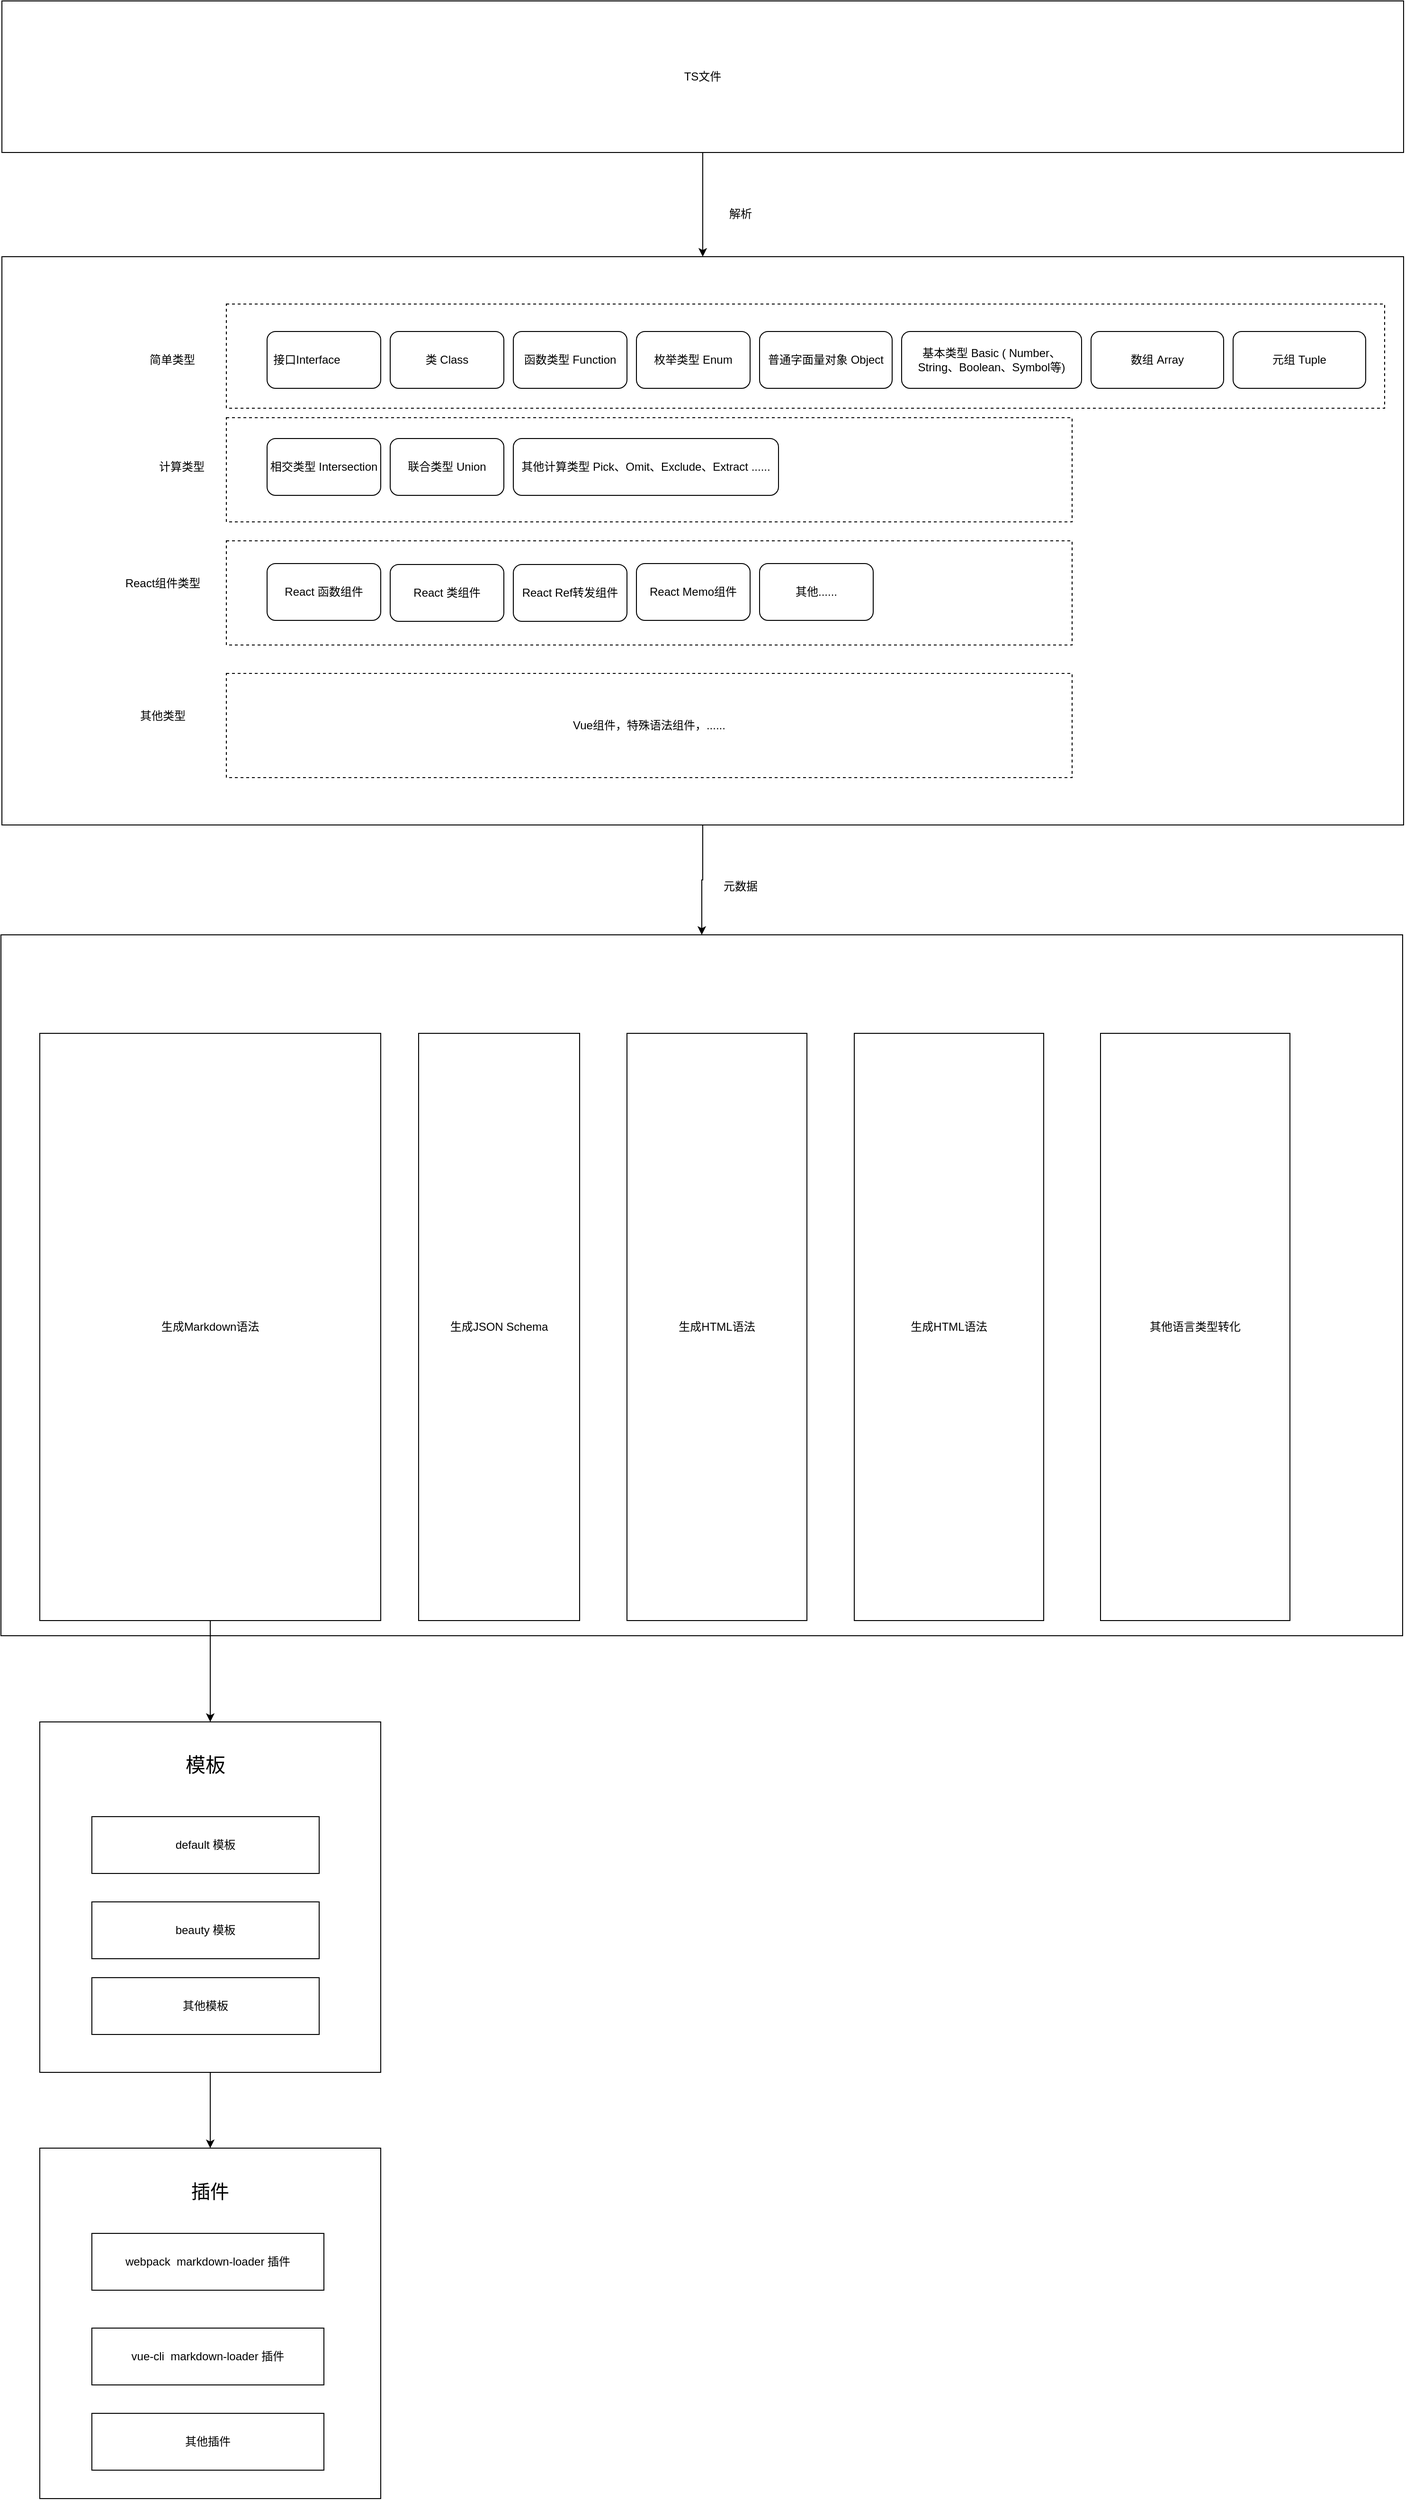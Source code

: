 <mxfile version="22.1.8" type="device">
  <diagram name="第 1 页" id="CzRw8dRNBoOvNQnOVpu5">
    <mxGraphModel dx="4558" dy="3632" grid="1" gridSize="10" guides="1" tooltips="1" connect="1" arrows="1" fold="1" page="1" pageScale="1" pageWidth="827" pageHeight="1169" math="0" shadow="0">
      <root>
        <mxCell id="0" />
        <mxCell id="1" parent="0" />
        <mxCell id="WGW1POP8CkVc3J7u1W-E-40" value="" style="edgeStyle=orthogonalEdgeStyle;rounded=0;orthogonalLoop=1;jettySize=auto;html=1;" edge="1" parent="1" source="WGW1POP8CkVc3J7u1W-E-8" target="WGW1POP8CkVc3J7u1W-E-39">
          <mxGeometry relative="1" as="geometry" />
        </mxCell>
        <mxCell id="WGW1POP8CkVc3J7u1W-E-8" value="" style="rounded=0;whiteSpace=wrap;html=1;" vertex="1" parent="1">
          <mxGeometry x="-10" y="90" width="1480" height="600" as="geometry" />
        </mxCell>
        <mxCell id="WGW1POP8CkVc3J7u1W-E-22" value="" style="rounded=0;whiteSpace=wrap;html=1;dashed=1;" vertex="1" parent="1">
          <mxGeometry x="227" y="140" width="1223" height="110" as="geometry" />
        </mxCell>
        <mxCell id="WGW1POP8CkVc3J7u1W-E-19" value="" style="rounded=0;whiteSpace=wrap;html=1;dashed=1;" vertex="1" parent="1">
          <mxGeometry x="227" y="260" width="893" height="110" as="geometry" />
        </mxCell>
        <mxCell id="WGW1POP8CkVc3J7u1W-E-5" value="" style="edgeStyle=orthogonalEdgeStyle;rounded=0;orthogonalLoop=1;jettySize=auto;html=1;" edge="1" parent="1" source="WGW1POP8CkVc3J7u1W-E-1" target="WGW1POP8CkVc3J7u1W-E-8">
          <mxGeometry relative="1" as="geometry">
            <mxPoint x="460" y="150" as="targetPoint" />
          </mxGeometry>
        </mxCell>
        <mxCell id="WGW1POP8CkVc3J7u1W-E-1" value="TS文件" style="rounded=0;whiteSpace=wrap;html=1;" vertex="1" parent="1">
          <mxGeometry x="-10" y="-180" width="1480" height="160" as="geometry" />
        </mxCell>
        <mxCell id="WGW1POP8CkVc3J7u1W-E-3" value="接口Interface&lt;span style=&quot;white-space: pre;&quot;&gt;&#x9;&lt;/span&gt;&lt;span style=&quot;white-space: pre;&quot;&gt;&#x9;&lt;/span&gt;" style="rounded=1;whiteSpace=wrap;html=1;" vertex="1" parent="1">
          <mxGeometry x="270" y="169" width="120" height="60" as="geometry" />
        </mxCell>
        <mxCell id="WGW1POP8CkVc3J7u1W-E-10" value="函数类型 Function" style="rounded=1;whiteSpace=wrap;html=1;" vertex="1" parent="1">
          <mxGeometry x="530" y="169" width="120" height="60" as="geometry" />
        </mxCell>
        <mxCell id="WGW1POP8CkVc3J7u1W-E-6" value="类 Class" style="rounded=1;whiteSpace=wrap;html=1;" vertex="1" parent="1">
          <mxGeometry x="400" y="169" width="120" height="60" as="geometry" />
        </mxCell>
        <mxCell id="WGW1POP8CkVc3J7u1W-E-11" value="枚举类型 Enum" style="rounded=1;whiteSpace=wrap;html=1;" vertex="1" parent="1">
          <mxGeometry x="660" y="169" width="120" height="60" as="geometry" />
        </mxCell>
        <mxCell id="WGW1POP8CkVc3J7u1W-E-12" value="普通字面量对象 Object" style="rounded=1;whiteSpace=wrap;html=1;" vertex="1" parent="1">
          <mxGeometry x="790" y="169" width="140" height="60" as="geometry" />
        </mxCell>
        <mxCell id="WGW1POP8CkVc3J7u1W-E-13" value="基本类型 Basic ( Number、String、Boolean、Symbol等)" style="rounded=1;whiteSpace=wrap;html=1;" vertex="1" parent="1">
          <mxGeometry x="940" y="169" width="190" height="60" as="geometry" />
        </mxCell>
        <mxCell id="WGW1POP8CkVc3J7u1W-E-14" value="数组 Array" style="rounded=1;whiteSpace=wrap;html=1;" vertex="1" parent="1">
          <mxGeometry x="1140" y="169" width="140" height="60" as="geometry" />
        </mxCell>
        <mxCell id="WGW1POP8CkVc3J7u1W-E-15" value="元组 Tuple" style="rounded=1;whiteSpace=wrap;html=1;" vertex="1" parent="1">
          <mxGeometry x="1290" y="169" width="140" height="60" as="geometry" />
        </mxCell>
        <mxCell id="WGW1POP8CkVc3J7u1W-E-16" value="相交类型 Intersection" style="rounded=1;whiteSpace=wrap;html=1;" vertex="1" parent="1">
          <mxGeometry x="270" y="282" width="120" height="60" as="geometry" />
        </mxCell>
        <mxCell id="WGW1POP8CkVc3J7u1W-E-17" value="联合类型 Union" style="rounded=1;whiteSpace=wrap;html=1;" vertex="1" parent="1">
          <mxGeometry x="400" y="282" width="120" height="60" as="geometry" />
        </mxCell>
        <mxCell id="WGW1POP8CkVc3J7u1W-E-18" value="其他计算类型 Pick、Omit、Exclude、Extract ......" style="rounded=1;whiteSpace=wrap;html=1;" vertex="1" parent="1">
          <mxGeometry x="530" y="282" width="280" height="60" as="geometry" />
        </mxCell>
        <mxCell id="WGW1POP8CkVc3J7u1W-E-20" value="计算类型" style="text;html=1;strokeColor=none;fillColor=none;align=center;verticalAlign=middle;whiteSpace=wrap;rounded=0;" vertex="1" parent="1">
          <mxGeometry x="150" y="297" width="60" height="30" as="geometry" />
        </mxCell>
        <mxCell id="WGW1POP8CkVc3J7u1W-E-23" value="简单类型" style="text;html=1;strokeColor=none;fillColor=none;align=center;verticalAlign=middle;whiteSpace=wrap;rounded=0;" vertex="1" parent="1">
          <mxGeometry x="140" y="184" width="60" height="30" as="geometry" />
        </mxCell>
        <mxCell id="WGW1POP8CkVc3J7u1W-E-24" value="" style="rounded=0;whiteSpace=wrap;html=1;dashed=1;" vertex="1" parent="1">
          <mxGeometry x="227" y="390" width="893" height="110" as="geometry" />
        </mxCell>
        <mxCell id="WGW1POP8CkVc3J7u1W-E-25" value="React组件类型" style="text;html=1;strokeColor=none;fillColor=none;align=center;verticalAlign=middle;whiteSpace=wrap;rounded=0;" vertex="1" parent="1">
          <mxGeometry x="110" y="420" width="100" height="30" as="geometry" />
        </mxCell>
        <mxCell id="WGW1POP8CkVc3J7u1W-E-26" value="React 函数组件" style="rounded=1;whiteSpace=wrap;html=1;" vertex="1" parent="1">
          <mxGeometry x="270" y="414" width="120" height="60" as="geometry" />
        </mxCell>
        <mxCell id="WGW1POP8CkVc3J7u1W-E-27" value="React 类组件" style="rounded=1;whiteSpace=wrap;html=1;" vertex="1" parent="1">
          <mxGeometry x="400" y="415" width="120" height="60" as="geometry" />
        </mxCell>
        <mxCell id="WGW1POP8CkVc3J7u1W-E-28" value="React Ref转发组件" style="rounded=1;whiteSpace=wrap;html=1;" vertex="1" parent="1">
          <mxGeometry x="530" y="415" width="120" height="60" as="geometry" />
        </mxCell>
        <mxCell id="WGW1POP8CkVc3J7u1W-E-29" value="React Memo组件" style="rounded=1;whiteSpace=wrap;html=1;" vertex="1" parent="1">
          <mxGeometry x="660" y="414" width="120" height="60" as="geometry" />
        </mxCell>
        <mxCell id="WGW1POP8CkVc3J7u1W-E-30" value="其他......" style="rounded=1;whiteSpace=wrap;html=1;" vertex="1" parent="1">
          <mxGeometry x="790" y="414" width="120" height="60" as="geometry" />
        </mxCell>
        <mxCell id="WGW1POP8CkVc3J7u1W-E-31" value="Vue组件，特殊语法组件，......" style="rounded=0;whiteSpace=wrap;html=1;dashed=1;" vertex="1" parent="1">
          <mxGeometry x="227" y="530" width="893" height="110" as="geometry" />
        </mxCell>
        <mxCell id="WGW1POP8CkVc3J7u1W-E-32" value="其他类型" style="text;html=1;strokeColor=none;fillColor=none;align=center;verticalAlign=middle;whiteSpace=wrap;rounded=0;" vertex="1" parent="1">
          <mxGeometry x="110" y="560" width="100" height="30" as="geometry" />
        </mxCell>
        <mxCell id="WGW1POP8CkVc3J7u1W-E-33" value="解析" style="text;html=1;strokeColor=none;fillColor=none;align=center;verticalAlign=middle;whiteSpace=wrap;rounded=0;" vertex="1" parent="1">
          <mxGeometry x="740" y="30" width="60" height="30" as="geometry" />
        </mxCell>
        <mxCell id="WGW1POP8CkVc3J7u1W-E-39" value="" style="rounded=0;whiteSpace=wrap;html=1;" vertex="1" parent="1">
          <mxGeometry x="-11" y="806" width="1480" height="740" as="geometry" />
        </mxCell>
        <mxCell id="WGW1POP8CkVc3J7u1W-E-41" value="元数据" style="text;html=1;strokeColor=none;fillColor=none;align=center;verticalAlign=middle;whiteSpace=wrap;rounded=0;" vertex="1" parent="1">
          <mxGeometry x="740" y="740" width="60" height="30" as="geometry" />
        </mxCell>
        <mxCell id="WGW1POP8CkVc3J7u1W-E-49" value="" style="edgeStyle=orthogonalEdgeStyle;rounded=0;orthogonalLoop=1;jettySize=auto;html=1;" edge="1" parent="1" source="WGW1POP8CkVc3J7u1W-E-43" target="WGW1POP8CkVc3J7u1W-E-48">
          <mxGeometry relative="1" as="geometry" />
        </mxCell>
        <mxCell id="WGW1POP8CkVc3J7u1W-E-43" value="生成Markdown语法" style="rounded=0;whiteSpace=wrap;html=1;" vertex="1" parent="1">
          <mxGeometry x="30" y="910" width="360" height="620" as="geometry" />
        </mxCell>
        <mxCell id="WGW1POP8CkVc3J7u1W-E-44" value="生成HTML语法" style="rounded=0;whiteSpace=wrap;html=1;" vertex="1" parent="1">
          <mxGeometry x="650" y="910" width="190" height="620" as="geometry" />
        </mxCell>
        <mxCell id="WGW1POP8CkVc3J7u1W-E-45" value="生成HTML语法" style="rounded=0;whiteSpace=wrap;html=1;" vertex="1" parent="1">
          <mxGeometry x="890" y="910" width="200" height="620" as="geometry" />
        </mxCell>
        <mxCell id="WGW1POP8CkVc3J7u1W-E-46" value="其他语言类型转化" style="rounded=0;whiteSpace=wrap;html=1;" vertex="1" parent="1">
          <mxGeometry x="1150" y="910" width="200" height="620" as="geometry" />
        </mxCell>
        <mxCell id="WGW1POP8CkVc3J7u1W-E-47" value="生成JSON Schema" style="rounded=0;whiteSpace=wrap;html=1;" vertex="1" parent="1">
          <mxGeometry x="430" y="910" width="170" height="620" as="geometry" />
        </mxCell>
        <mxCell id="WGW1POP8CkVc3J7u1W-E-55" value="" style="edgeStyle=orthogonalEdgeStyle;rounded=0;orthogonalLoop=1;jettySize=auto;html=1;" edge="1" parent="1" source="WGW1POP8CkVc3J7u1W-E-48" target="WGW1POP8CkVc3J7u1W-E-54">
          <mxGeometry relative="1" as="geometry" />
        </mxCell>
        <mxCell id="WGW1POP8CkVc3J7u1W-E-48" value="" style="rounded=0;whiteSpace=wrap;html=1;" vertex="1" parent="1">
          <mxGeometry x="30" y="1637" width="360" height="370" as="geometry" />
        </mxCell>
        <mxCell id="WGW1POP8CkVc3J7u1W-E-50" value="default 模板" style="rounded=0;whiteSpace=wrap;html=1;" vertex="1" parent="1">
          <mxGeometry x="85" y="1737" width="240" height="60" as="geometry" />
        </mxCell>
        <mxCell id="WGW1POP8CkVc3J7u1W-E-51" value="模板" style="text;html=1;strokeColor=none;fillColor=none;align=center;verticalAlign=middle;whiteSpace=wrap;rounded=0;fontSize=21;" vertex="1" parent="1">
          <mxGeometry x="110" y="1667" width="190" height="30" as="geometry" />
        </mxCell>
        <mxCell id="WGW1POP8CkVc3J7u1W-E-52" value="beauty 模板" style="rounded=0;whiteSpace=wrap;html=1;" vertex="1" parent="1">
          <mxGeometry x="85" y="1827" width="240" height="60" as="geometry" />
        </mxCell>
        <mxCell id="WGW1POP8CkVc3J7u1W-E-53" value="其他模板" style="rounded=0;whiteSpace=wrap;html=1;" vertex="1" parent="1">
          <mxGeometry x="85" y="1907" width="240" height="60" as="geometry" />
        </mxCell>
        <mxCell id="WGW1POP8CkVc3J7u1W-E-54" value="" style="rounded=0;whiteSpace=wrap;html=1;" vertex="1" parent="1">
          <mxGeometry x="30" y="2087" width="360" height="370" as="geometry" />
        </mxCell>
        <mxCell id="WGW1POP8CkVc3J7u1W-E-56" value="webpack&amp;nbsp; markdown-loader 插件" style="rounded=0;whiteSpace=wrap;html=1;" vertex="1" parent="1">
          <mxGeometry x="85" y="2177" width="245" height="60" as="geometry" />
        </mxCell>
        <mxCell id="WGW1POP8CkVc3J7u1W-E-57" value="插件" style="text;html=1;strokeColor=none;fillColor=none;align=center;verticalAlign=middle;whiteSpace=wrap;rounded=0;fontSize=20;" vertex="1" parent="1">
          <mxGeometry x="180" y="2117" width="60" height="30" as="geometry" />
        </mxCell>
        <mxCell id="WGW1POP8CkVc3J7u1W-E-60" value="vue-cli&amp;nbsp; markdown-loader 插件" style="rounded=0;whiteSpace=wrap;html=1;" vertex="1" parent="1">
          <mxGeometry x="85" y="2277" width="245" height="60" as="geometry" />
        </mxCell>
        <mxCell id="WGW1POP8CkVc3J7u1W-E-61" value="其他插件" style="rounded=0;whiteSpace=wrap;html=1;" vertex="1" parent="1">
          <mxGeometry x="85" y="2367" width="245" height="60" as="geometry" />
        </mxCell>
      </root>
    </mxGraphModel>
  </diagram>
</mxfile>
